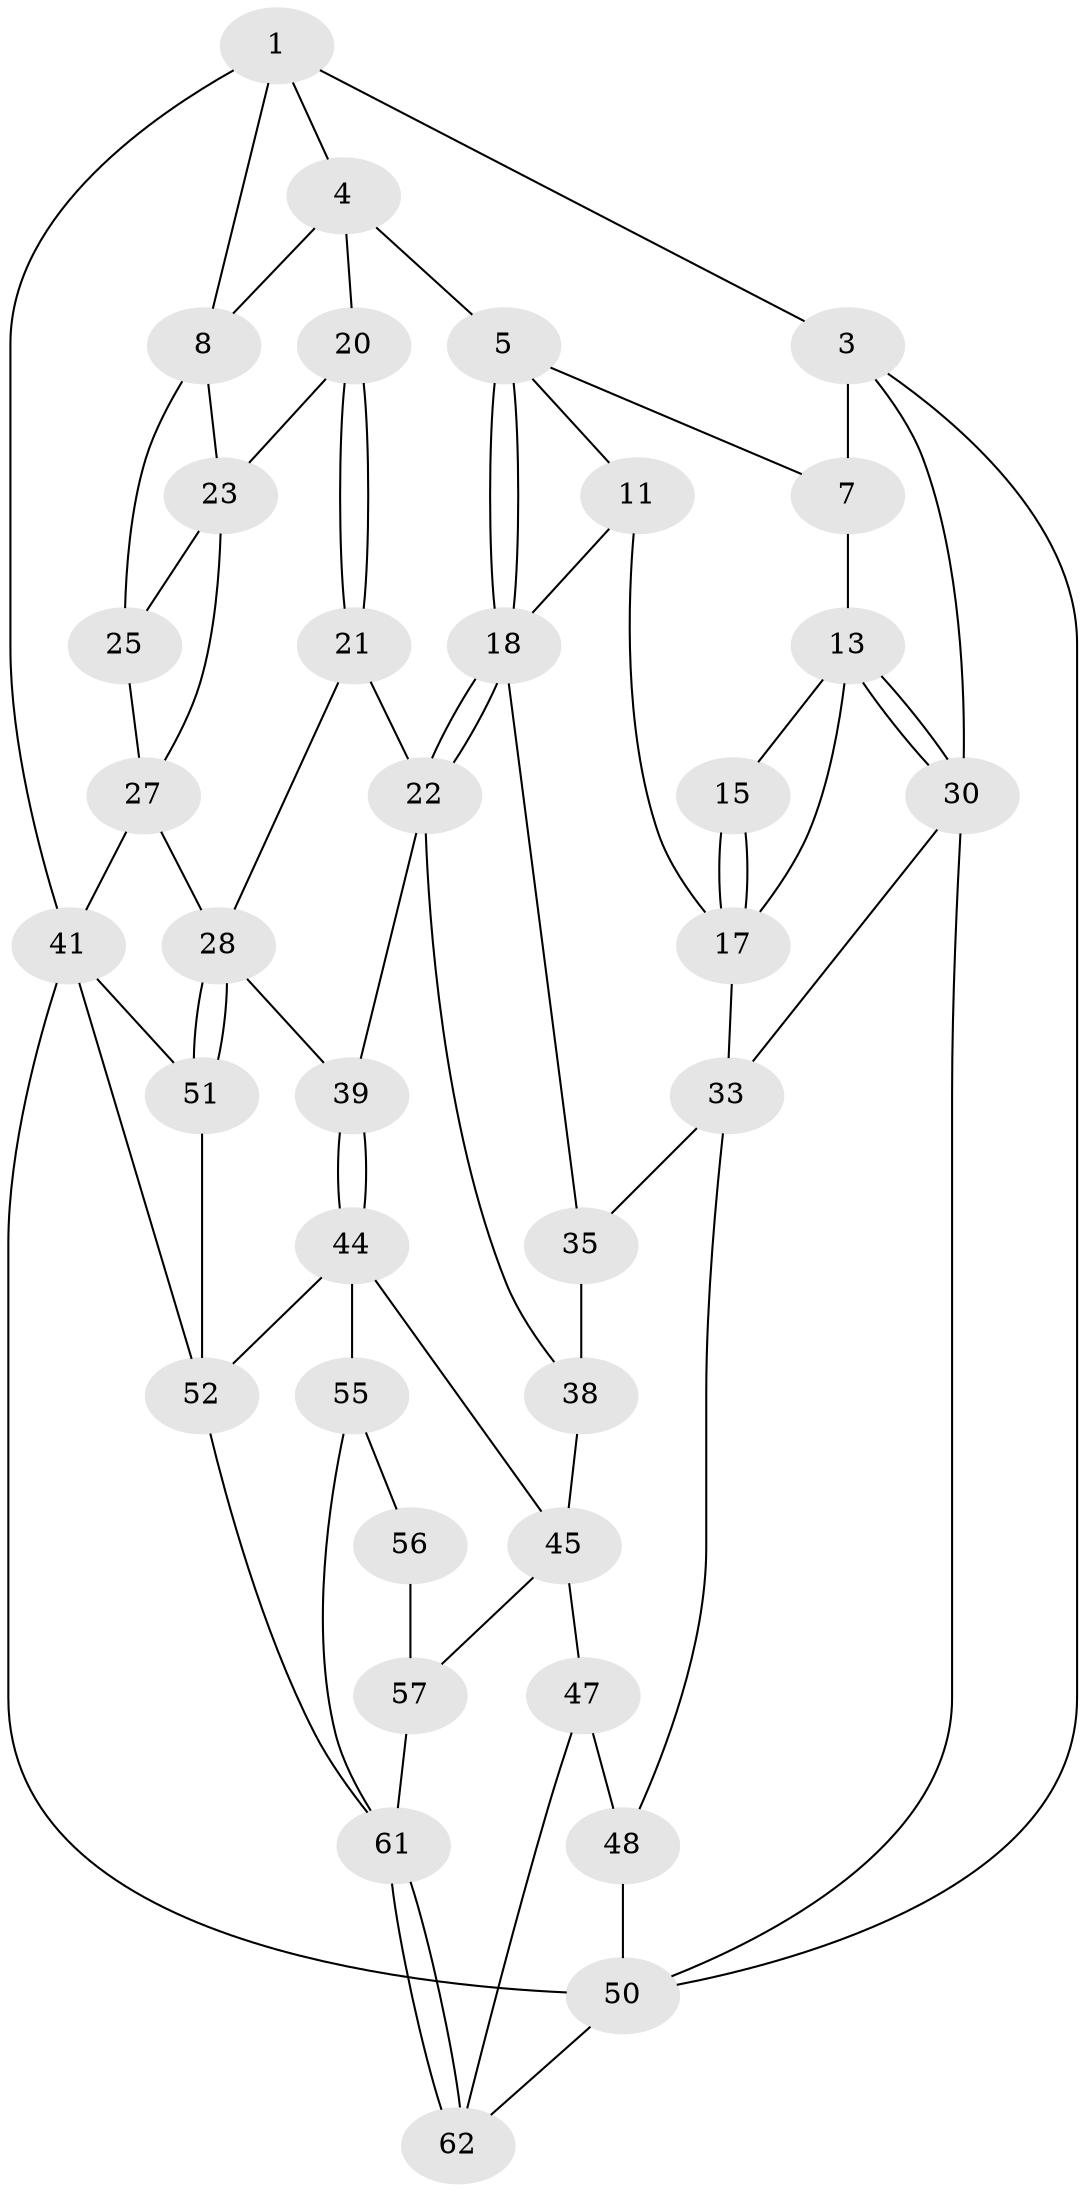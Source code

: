// Generated by graph-tools (version 1.1) at 2025/52/02/27/25 19:52:42]
// undirected, 36 vertices, 72 edges
graph export_dot {
graph [start="1"]
  node [color=gray90,style=filled];
  1 [pos="+0.49873427106848955+0",super="+2"];
  3 [pos="+0.21476194171480945+0",super="+24"];
  4 [pos="+0.48792937585237806+0",super="+10"];
  5 [pos="+0.4584019962832711+0.043594124822626354",super="+6"];
  7 [pos="+0.10285931042282304+0.16771206049750415",super="+12"];
  8 [pos="+1+0",super="+9"];
  11 [pos="+0.4206956560001481+0.09373237818716257",super="+16"];
  13 [pos="+0.14348221714348108+0.26844986956392286",super="+14"];
  15 [pos="+0.3691794797989543+0.15801608281598417"];
  17 [pos="+0.3010406871778153+0.36469209950466447",super="+32"];
  18 [pos="+0.5001746488377429+0.32834186155686285",super="+19"];
  20 [pos="+0.6716066693510239+0.29128221417226974"];
  21 [pos="+0.6712168448339724+0.2916876823057733"];
  22 [pos="+0.56822611339869+0.3561121440377655",super="+37"];
  23 [pos="+0.7134295323905173+0.2979191919345242",super="+26"];
  25 [pos="+1+0.26497386602686895"];
  27 [pos="+0.785626626799431+0.40890619047713717",super="+40"];
  28 [pos="+0.7141801895202531+0.5512637448075617",super="+29"];
  30 [pos="+0.06306464269693772+0.46959807523714003",super="+31"];
  33 [pos="+0.27319482912718357+0.47594479770402975",super="+34"];
  35 [pos="+0.44665569280849104+0.4675661110766245",super="+36"];
  38 [pos="+0.5078641529404309+0.4884717561668403",super="+43"];
  39 [pos="+0.682246133727949+0.5478893812678525"];
  41 [pos="+1+1",super="+42"];
  44 [pos="+0.5003747923709437+0.6853336283712727",super="+53"];
  45 [pos="+0.474397557426944+0.6774847925678114",super="+46"];
  47 [pos="+0.2684174557186698+0.7167620305627563",super="+58"];
  48 [pos="+0.23031368012148049+0.5776109813452881",super="+49"];
  50 [pos="+0+0.6472387027589646",super="+54"];
  51 [pos="+0.8310585849790507+0.6504368044400023"];
  52 [pos="+0.7417046817382401+0.7550782090296771",super="+59"];
  55 [pos="+0.5725252187377523+0.865306525071105",super="+64"];
  56 [pos="+0.4853414660621126+0.8759416474268322",super="+65"];
  57 [pos="+0.35247298670103555+0.8338200970723091",super="+60"];
  61 [pos="+0.25019327445582323+1",super="+63"];
  62 [pos="+0.06598085500925252+1"];
  1 -- 4;
  1 -- 8;
  1 -- 3;
  1 -- 41;
  3 -- 7 [weight=2];
  3 -- 50;
  3 -- 30;
  4 -- 5;
  4 -- 20;
  4 -- 8;
  5 -- 18;
  5 -- 18;
  5 -- 11;
  5 -- 7;
  7 -- 13;
  8 -- 25;
  8 -- 23;
  11 -- 17;
  11 -- 18;
  13 -- 30;
  13 -- 30;
  13 -- 17;
  13 -- 15;
  15 -- 17;
  15 -- 17;
  17 -- 33;
  18 -- 22;
  18 -- 22;
  18 -- 35;
  20 -- 21;
  20 -- 21;
  20 -- 23;
  21 -- 22;
  21 -- 28;
  22 -- 38;
  22 -- 39;
  23 -- 25;
  23 -- 27;
  25 -- 27;
  27 -- 28;
  27 -- 41;
  28 -- 51;
  28 -- 51;
  28 -- 39;
  30 -- 50;
  30 -- 33;
  33 -- 48;
  33 -- 35;
  35 -- 38 [weight=2];
  38 -- 45;
  39 -- 44;
  39 -- 44;
  41 -- 50;
  41 -- 52;
  41 -- 51;
  44 -- 45;
  44 -- 52;
  44 -- 55;
  45 -- 57;
  45 -- 47;
  47 -- 48 [weight=2];
  47 -- 62;
  48 -- 50;
  50 -- 62;
  51 -- 52;
  52 -- 61;
  55 -- 56 [weight=2];
  55 -- 61;
  56 -- 57 [weight=2];
  57 -- 61;
  61 -- 62;
  61 -- 62;
}
